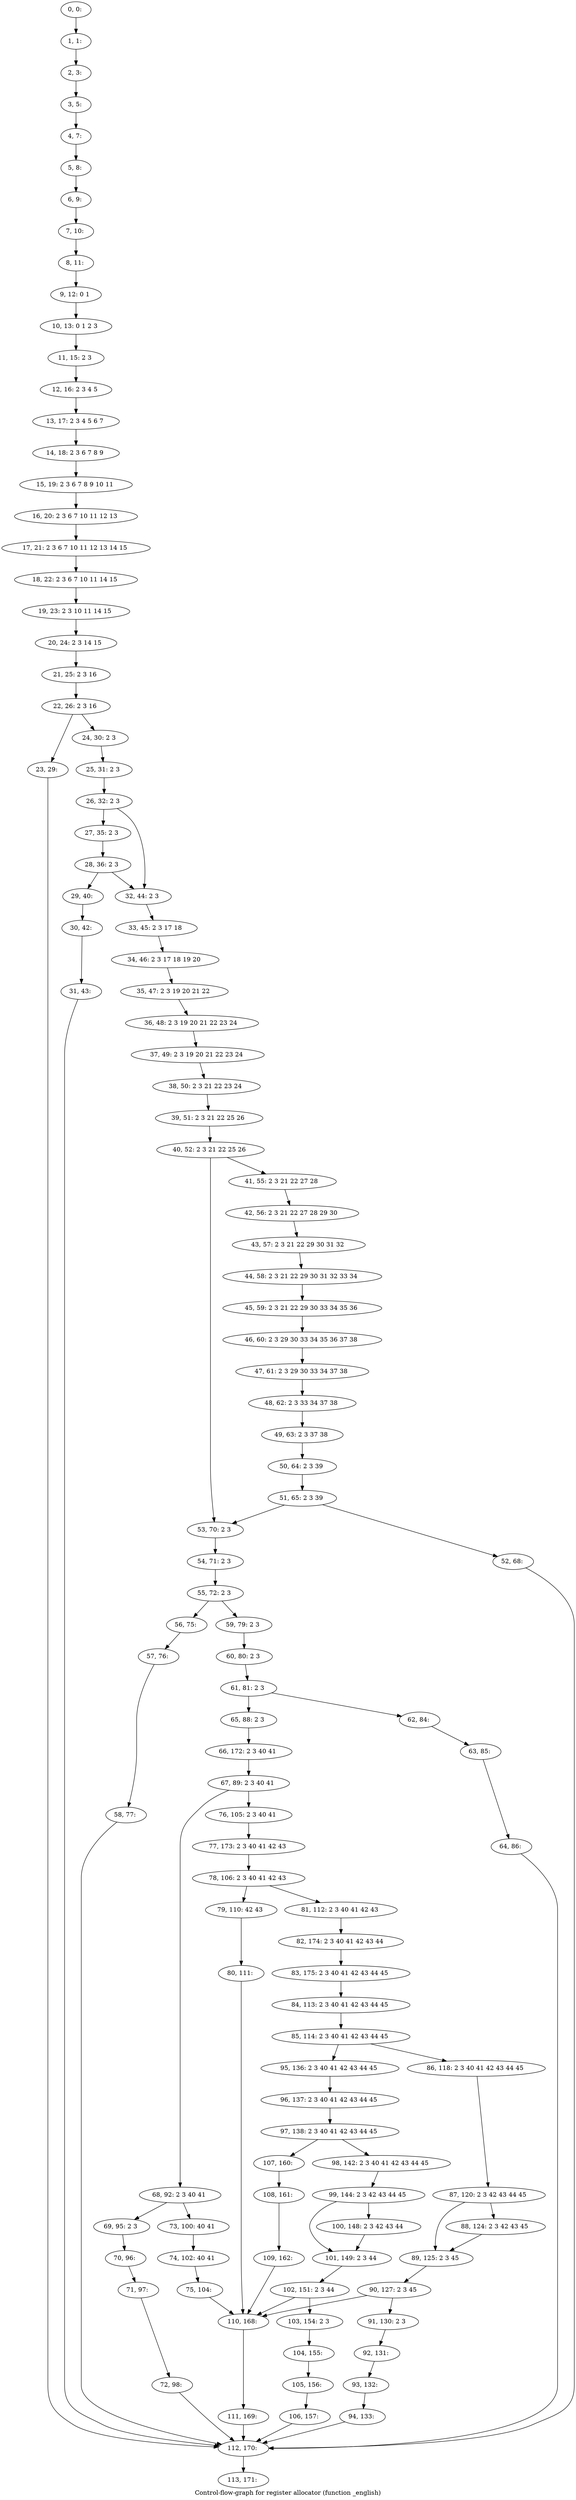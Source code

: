 digraph G {
graph [label="Control-flow-graph for register allocator (function _english)"]
0[label="0, 0: "];
1[label="1, 1: "];
2[label="2, 3: "];
3[label="3, 5: "];
4[label="4, 7: "];
5[label="5, 8: "];
6[label="6, 9: "];
7[label="7, 10: "];
8[label="8, 11: "];
9[label="9, 12: 0 1 "];
10[label="10, 13: 0 1 2 3 "];
11[label="11, 15: 2 3 "];
12[label="12, 16: 2 3 4 5 "];
13[label="13, 17: 2 3 4 5 6 7 "];
14[label="14, 18: 2 3 6 7 8 9 "];
15[label="15, 19: 2 3 6 7 8 9 10 11 "];
16[label="16, 20: 2 3 6 7 10 11 12 13 "];
17[label="17, 21: 2 3 6 7 10 11 12 13 14 15 "];
18[label="18, 22: 2 3 6 7 10 11 14 15 "];
19[label="19, 23: 2 3 10 11 14 15 "];
20[label="20, 24: 2 3 14 15 "];
21[label="21, 25: 2 3 16 "];
22[label="22, 26: 2 3 16 "];
23[label="23, 29: "];
24[label="24, 30: 2 3 "];
25[label="25, 31: 2 3 "];
26[label="26, 32: 2 3 "];
27[label="27, 35: 2 3 "];
28[label="28, 36: 2 3 "];
29[label="29, 40: "];
30[label="30, 42: "];
31[label="31, 43: "];
32[label="32, 44: 2 3 "];
33[label="33, 45: 2 3 17 18 "];
34[label="34, 46: 2 3 17 18 19 20 "];
35[label="35, 47: 2 3 19 20 21 22 "];
36[label="36, 48: 2 3 19 20 21 22 23 24 "];
37[label="37, 49: 2 3 19 20 21 22 23 24 "];
38[label="38, 50: 2 3 21 22 23 24 "];
39[label="39, 51: 2 3 21 22 25 26 "];
40[label="40, 52: 2 3 21 22 25 26 "];
41[label="41, 55: 2 3 21 22 27 28 "];
42[label="42, 56: 2 3 21 22 27 28 29 30 "];
43[label="43, 57: 2 3 21 22 29 30 31 32 "];
44[label="44, 58: 2 3 21 22 29 30 31 32 33 34 "];
45[label="45, 59: 2 3 21 22 29 30 33 34 35 36 "];
46[label="46, 60: 2 3 29 30 33 34 35 36 37 38 "];
47[label="47, 61: 2 3 29 30 33 34 37 38 "];
48[label="48, 62: 2 3 33 34 37 38 "];
49[label="49, 63: 2 3 37 38 "];
50[label="50, 64: 2 3 39 "];
51[label="51, 65: 2 3 39 "];
52[label="52, 68: "];
53[label="53, 70: 2 3 "];
54[label="54, 71: 2 3 "];
55[label="55, 72: 2 3 "];
56[label="56, 75: "];
57[label="57, 76: "];
58[label="58, 77: "];
59[label="59, 79: 2 3 "];
60[label="60, 80: 2 3 "];
61[label="61, 81: 2 3 "];
62[label="62, 84: "];
63[label="63, 85: "];
64[label="64, 86: "];
65[label="65, 88: 2 3 "];
66[label="66, 172: 2 3 40 41 "];
67[label="67, 89: 2 3 40 41 "];
68[label="68, 92: 2 3 40 41 "];
69[label="69, 95: 2 3 "];
70[label="70, 96: "];
71[label="71, 97: "];
72[label="72, 98: "];
73[label="73, 100: 40 41 "];
74[label="74, 102: 40 41 "];
75[label="75, 104: "];
76[label="76, 105: 2 3 40 41 "];
77[label="77, 173: 2 3 40 41 42 43 "];
78[label="78, 106: 2 3 40 41 42 43 "];
79[label="79, 110: 42 43 "];
80[label="80, 111: "];
81[label="81, 112: 2 3 40 41 42 43 "];
82[label="82, 174: 2 3 40 41 42 43 44 "];
83[label="83, 175: 2 3 40 41 42 43 44 45 "];
84[label="84, 113: 2 3 40 41 42 43 44 45 "];
85[label="85, 114: 2 3 40 41 42 43 44 45 "];
86[label="86, 118: 2 3 40 41 42 43 44 45 "];
87[label="87, 120: 2 3 42 43 44 45 "];
88[label="88, 124: 2 3 42 43 45 "];
89[label="89, 125: 2 3 45 "];
90[label="90, 127: 2 3 45 "];
91[label="91, 130: 2 3 "];
92[label="92, 131: "];
93[label="93, 132: "];
94[label="94, 133: "];
95[label="95, 136: 2 3 40 41 42 43 44 45 "];
96[label="96, 137: 2 3 40 41 42 43 44 45 "];
97[label="97, 138: 2 3 40 41 42 43 44 45 "];
98[label="98, 142: 2 3 40 41 42 43 44 45 "];
99[label="99, 144: 2 3 42 43 44 45 "];
100[label="100, 148: 2 3 42 43 44 "];
101[label="101, 149: 2 3 44 "];
102[label="102, 151: 2 3 44 "];
103[label="103, 154: 2 3 "];
104[label="104, 155: "];
105[label="105, 156: "];
106[label="106, 157: "];
107[label="107, 160: "];
108[label="108, 161: "];
109[label="109, 162: "];
110[label="110, 168: "];
111[label="111, 169: "];
112[label="112, 170: "];
113[label="113, 171: "];
0->1 ;
1->2 ;
2->3 ;
3->4 ;
4->5 ;
5->6 ;
6->7 ;
7->8 ;
8->9 ;
9->10 ;
10->11 ;
11->12 ;
12->13 ;
13->14 ;
14->15 ;
15->16 ;
16->17 ;
17->18 ;
18->19 ;
19->20 ;
20->21 ;
21->22 ;
22->23 ;
22->24 ;
23->112 ;
24->25 ;
25->26 ;
26->27 ;
26->32 ;
27->28 ;
28->29 ;
28->32 ;
29->30 ;
30->31 ;
31->112 ;
32->33 ;
33->34 ;
34->35 ;
35->36 ;
36->37 ;
37->38 ;
38->39 ;
39->40 ;
40->41 ;
40->53 ;
41->42 ;
42->43 ;
43->44 ;
44->45 ;
45->46 ;
46->47 ;
47->48 ;
48->49 ;
49->50 ;
50->51 ;
51->52 ;
51->53 ;
52->112 ;
53->54 ;
54->55 ;
55->56 ;
55->59 ;
56->57 ;
57->58 ;
58->112 ;
59->60 ;
60->61 ;
61->62 ;
61->65 ;
62->63 ;
63->64 ;
64->112 ;
65->66 ;
66->67 ;
67->68 ;
67->76 ;
68->69 ;
68->73 ;
69->70 ;
70->71 ;
71->72 ;
72->112 ;
73->74 ;
74->75 ;
75->110 ;
76->77 ;
77->78 ;
78->79 ;
78->81 ;
79->80 ;
80->110 ;
81->82 ;
82->83 ;
83->84 ;
84->85 ;
85->86 ;
85->95 ;
86->87 ;
87->88 ;
87->89 ;
88->89 ;
89->90 ;
90->91 ;
90->110 ;
91->92 ;
92->93 ;
93->94 ;
94->112 ;
95->96 ;
96->97 ;
97->98 ;
97->107 ;
98->99 ;
99->100 ;
99->101 ;
100->101 ;
101->102 ;
102->103 ;
102->110 ;
103->104 ;
104->105 ;
105->106 ;
106->112 ;
107->108 ;
108->109 ;
109->110 ;
110->111 ;
111->112 ;
112->113 ;
}
